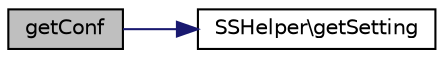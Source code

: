 digraph "getConf"
{
  edge [fontname="Helvetica",fontsize="10",labelfontname="Helvetica",labelfontsize="10"];
  node [fontname="Helvetica",fontsize="10",shape=record];
  rankdir="LR";
  Node1 [label="getConf",height=0.2,width=0.4,color="black", fillcolor="grey75", style="filled", fontcolor="black"];
  Node1 -> Node2 [color="midnightblue",fontsize="10",style="solid",fontname="Helvetica"];
  Node2 [label="SSHelper\\getSetting",height=0.2,width=0.4,color="black", fillcolor="white", style="filled",URL="$class_s_s_helper.html#a22ea98c9a7625ae25a20010920a5b2cb",tooltip="Shop-Betreiber Setting Value. "];
}

